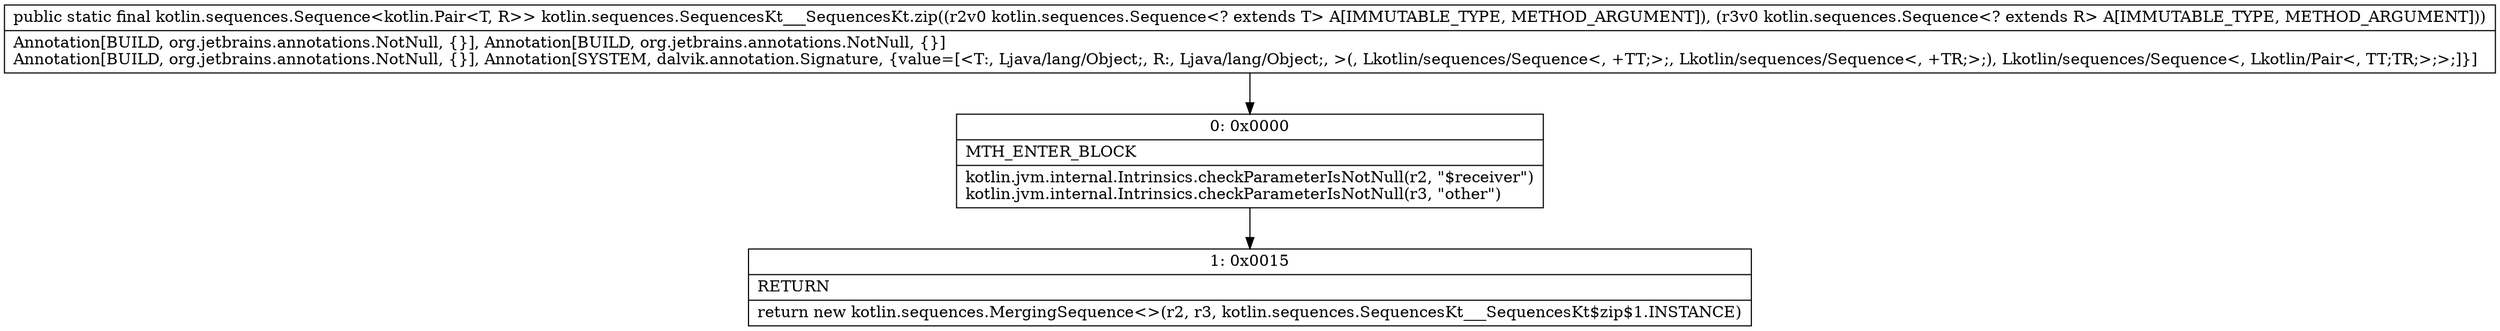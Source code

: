 digraph "CFG forkotlin.sequences.SequencesKt___SequencesKt.zip(Lkotlin\/sequences\/Sequence;Lkotlin\/sequences\/Sequence;)Lkotlin\/sequences\/Sequence;" {
Node_0 [shape=record,label="{0\:\ 0x0000|MTH_ENTER_BLOCK\l|kotlin.jvm.internal.Intrinsics.checkParameterIsNotNull(r2, \"$receiver\")\lkotlin.jvm.internal.Intrinsics.checkParameterIsNotNull(r3, \"other\")\l}"];
Node_1 [shape=record,label="{1\:\ 0x0015|RETURN\l|return new kotlin.sequences.MergingSequence\<\>(r2, r3, kotlin.sequences.SequencesKt___SequencesKt$zip$1.INSTANCE)\l}"];
MethodNode[shape=record,label="{public static final kotlin.sequences.Sequence\<kotlin.Pair\<T, R\>\> kotlin.sequences.SequencesKt___SequencesKt.zip((r2v0 kotlin.sequences.Sequence\<? extends T\> A[IMMUTABLE_TYPE, METHOD_ARGUMENT]), (r3v0 kotlin.sequences.Sequence\<? extends R\> A[IMMUTABLE_TYPE, METHOD_ARGUMENT]))  | Annotation[BUILD, org.jetbrains.annotations.NotNull, \{\}], Annotation[BUILD, org.jetbrains.annotations.NotNull, \{\}]\lAnnotation[BUILD, org.jetbrains.annotations.NotNull, \{\}], Annotation[SYSTEM, dalvik.annotation.Signature, \{value=[\<T:, Ljava\/lang\/Object;, R:, Ljava\/lang\/Object;, \>(, Lkotlin\/sequences\/Sequence\<, +TT;\>;, Lkotlin\/sequences\/Sequence\<, +TR;\>;), Lkotlin\/sequences\/Sequence\<, Lkotlin\/Pair\<, TT;TR;\>;\>;]\}]\l}"];
MethodNode -> Node_0;
Node_0 -> Node_1;
}

